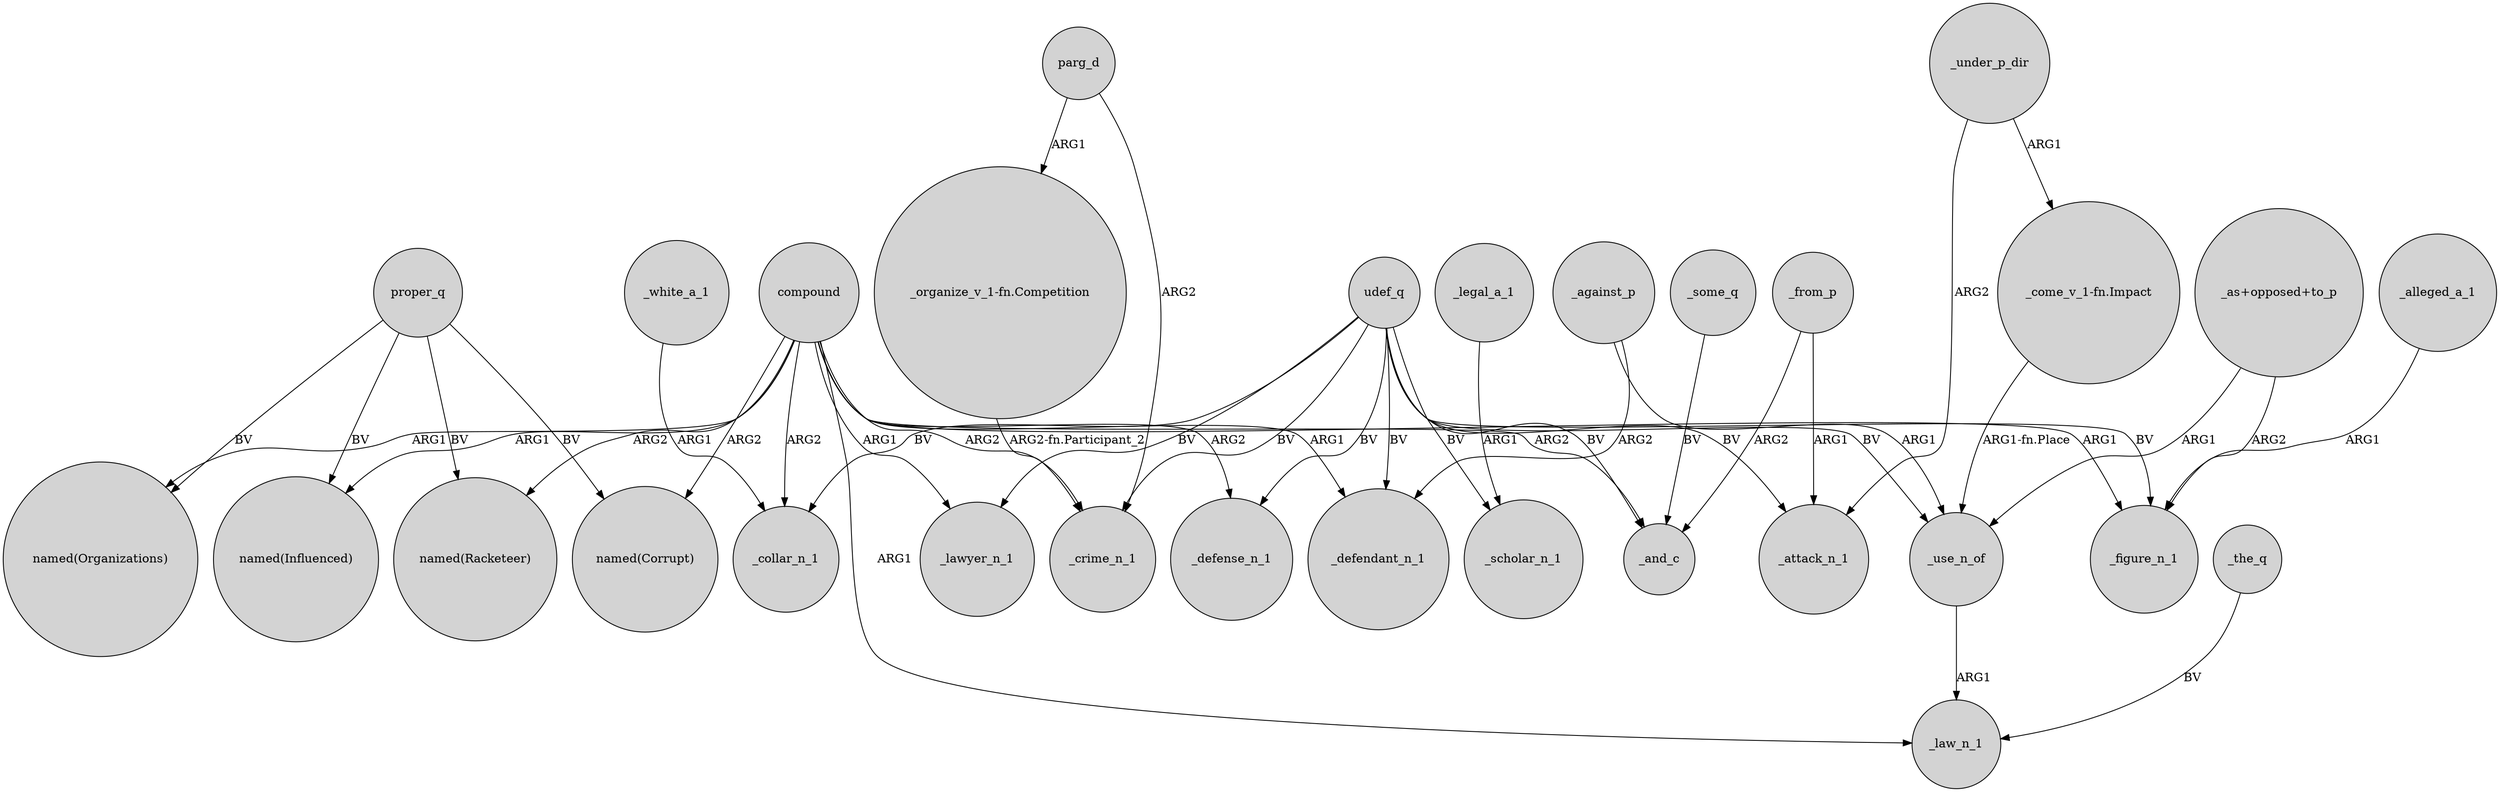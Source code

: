 digraph {
	node [shape=circle style=filled]
	udef_q -> _figure_n_1 [label=BV]
	"_organize_v_1-fn.Competition" -> _crime_n_1 [label="ARG2-fn.Participant_2"]
	compound -> _crime_n_1 [label=ARG2]
	compound -> _figure_n_1 [label=ARG1]
	proper_q -> "named(Influenced)" [label=BV]
	udef_q -> _attack_n_1 [label=BV]
	_against_p -> _defendant_n_1 [label=ARG2]
	_legal_a_1 -> _scholar_n_1 [label=ARG1]
	_under_p_dir -> "_come_v_1-fn.Impact" [label=ARG1]
	_from_p -> _and_c [label=ARG2]
	udef_q -> _collar_n_1 [label=BV]
	proper_q -> "named(Organizations)" [label=BV]
	parg_d -> _crime_n_1 [label=ARG2]
	udef_q -> _crime_n_1 [label=BV]
	"_as+opposed+to_p" -> _use_n_of [label=ARG1]
	udef_q -> _defense_n_1 [label=BV]
	udef_q -> _and_c [label=BV]
	_alleged_a_1 -> _figure_n_1 [label=ARG1]
	compound -> "named(Corrupt)" [label=ARG2]
	compound -> _and_c [label=ARG2]
	compound -> _defendant_n_1 [label=ARG1]
	_the_q -> _law_n_1 [label=BV]
	compound -> _collar_n_1 [label=ARG2]
	udef_q -> _defendant_n_1 [label=BV]
	parg_d -> "_organize_v_1-fn.Competition" [label=ARG1]
	proper_q -> "named(Corrupt)" [label=BV]
	"_as+opposed+to_p" -> _figure_n_1 [label=ARG2]
	_white_a_1 -> _collar_n_1 [label=ARG1]
	proper_q -> "named(Racketeer)" [label=BV]
	_from_p -> _attack_n_1 [label=ARG1]
	compound -> _lawyer_n_1 [label=ARG1]
	udef_q -> _use_n_of [label=BV]
	udef_q -> _lawyer_n_1 [label=BV]
	compound -> _law_n_1 [label=ARG1]
	compound -> "named(Influenced)" [label=ARG1]
	_against_p -> _use_n_of [label=ARG1]
	compound -> _defense_n_1 [label=ARG2]
	"_come_v_1-fn.Impact" -> _use_n_of [label="ARG1-fn.Place"]
	_use_n_of -> _law_n_1 [label=ARG1]
	_under_p_dir -> _attack_n_1 [label=ARG2]
	compound -> "named(Racketeer)" [label=ARG2]
	udef_q -> _scholar_n_1 [label=BV]
	_some_q -> _and_c [label=BV]
	compound -> "named(Organizations)" [label=ARG1]
}

